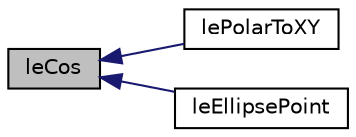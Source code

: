 digraph "leCos"
{
 // INTERACTIVE_SVG=YES
  edge [fontname="Helvetica",fontsize="10",labelfontname="Helvetica",labelfontsize="10"];
  node [fontname="Helvetica",fontsize="10",shape=record];
  rankdir="LR";
  Node10 [label="leCos",height=0.2,width=0.4,color="black", fillcolor="grey75", style="filled", fontcolor="black"];
  Node10 -> Node11 [dir="back",color="midnightblue",fontsize="10",style="solid",fontname="Helvetica"];
  Node11 [label="lePolarToXY",height=0.2,width=0.4,color="black", fillcolor="white", style="filled",URL="$legato__math_8h.html#a1c17d8c4a68495b34232e3d0c006c980",tooltip="Generate points in an arc. "];
  Node10 -> Node12 [dir="back",color="midnightblue",fontsize="10",style="solid",fontname="Helvetica"];
  Node12 [label="leEllipsePoint",height=0.2,width=0.4,color="black", fillcolor="white", style="filled",URL="$legato__math_8h.html#aaa3b40599a8d548b4e604434e32abf47",tooltip="Calculates points in an arc. "];
}
